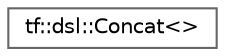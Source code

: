 digraph "类继承关系图"
{
 // LATEX_PDF_SIZE
  bgcolor="transparent";
  edge [fontname=Helvetica,fontsize=10,labelfontname=Helvetica,labelfontsize=10];
  node [fontname=Helvetica,fontsize=10,shape=box,height=0.2,width=0.4];
  rankdir="LR";
  Node0 [id="Node000000",label="tf::dsl::Concat\<\>",height=0.2,width=0.4,color="grey40", fillcolor="white", style="filled",URL="$structtf_1_1dsl_1_1_concat_3_4.html",tooltip=" "];
}
